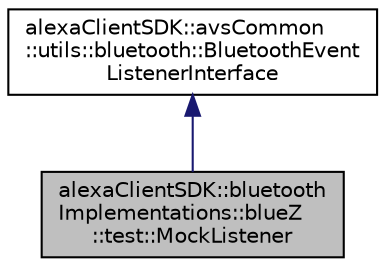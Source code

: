 digraph "alexaClientSDK::bluetoothImplementations::blueZ::test::MockListener"
{
 // LATEX_PDF_SIZE
  edge [fontname="Helvetica",fontsize="10",labelfontname="Helvetica",labelfontsize="10"];
  node [fontname="Helvetica",fontsize="10",shape=record];
  Node1 [label="alexaClientSDK::bluetooth\lImplementations::blueZ\l::test::MockListener",height=0.2,width=0.4,color="black", fillcolor="grey75", style="filled", fontcolor="black",tooltip="A mock listener for the BluetoothEventBus."];
  Node2 -> Node1 [dir="back",color="midnightblue",fontsize="10",style="solid",fontname="Helvetica"];
  Node2 [label="alexaClientSDK::avsCommon\l::utils::bluetooth::BluetoothEvent\lListenerInterface",height=0.2,width=0.4,color="black", fillcolor="white", style="filled",URL="$classalexa_client_s_d_k_1_1avs_common_1_1utils_1_1bluetooth_1_1_bluetooth_event_listener_interface.html",tooltip=" "];
}

